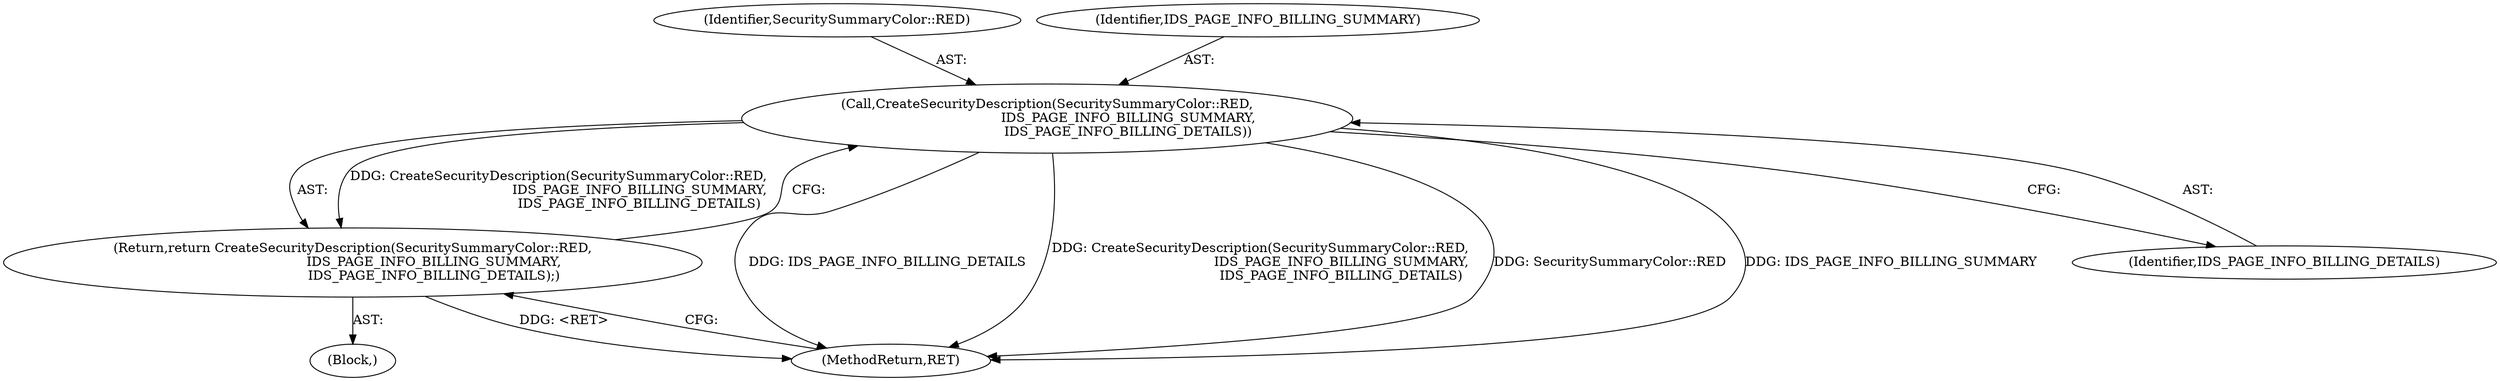 digraph "1_Chrome_7cde8513c12a6e8ec5d1d1eb1cfd078d9adad3ef_5@del" {
"1000151" [label="(Call,CreateSecurityDescription(SecuritySummaryColor::RED,\n                                       IDS_PAGE_INFO_BILLING_SUMMARY,\n                                       IDS_PAGE_INFO_BILLING_DETAILS))"];
"1000150" [label="(Return,return CreateSecurityDescription(SecuritySummaryColor::RED,\n                                       IDS_PAGE_INFO_BILLING_SUMMARY,\n                                       IDS_PAGE_INFO_BILLING_DETAILS);)"];
"1000150" [label="(Return,return CreateSecurityDescription(SecuritySummaryColor::RED,\n                                       IDS_PAGE_INFO_BILLING_SUMMARY,\n                                       IDS_PAGE_INFO_BILLING_DETAILS);)"];
"1000211" [label="(MethodReturn,RET)"];
"1000154" [label="(Identifier,IDS_PAGE_INFO_BILLING_DETAILS)"];
"1000152" [label="(Identifier,SecuritySummaryColor::RED)"];
"1000151" [label="(Call,CreateSecurityDescription(SecuritySummaryColor::RED,\n                                       IDS_PAGE_INFO_BILLING_SUMMARY,\n                                       IDS_PAGE_INFO_BILLING_DETAILS))"];
"1000116" [label="(Block,)"];
"1000153" [label="(Identifier,IDS_PAGE_INFO_BILLING_SUMMARY)"];
"1000151" -> "1000150"  [label="AST: "];
"1000151" -> "1000154"  [label="CFG: "];
"1000152" -> "1000151"  [label="AST: "];
"1000153" -> "1000151"  [label="AST: "];
"1000154" -> "1000151"  [label="AST: "];
"1000150" -> "1000151"  [label="CFG: "];
"1000151" -> "1000211"  [label="DDG: IDS_PAGE_INFO_BILLING_DETAILS"];
"1000151" -> "1000211"  [label="DDG: CreateSecurityDescription(SecuritySummaryColor::RED,\n                                       IDS_PAGE_INFO_BILLING_SUMMARY,\n                                       IDS_PAGE_INFO_BILLING_DETAILS)"];
"1000151" -> "1000211"  [label="DDG: SecuritySummaryColor::RED"];
"1000151" -> "1000211"  [label="DDG: IDS_PAGE_INFO_BILLING_SUMMARY"];
"1000151" -> "1000150"  [label="DDG: CreateSecurityDescription(SecuritySummaryColor::RED,\n                                       IDS_PAGE_INFO_BILLING_SUMMARY,\n                                       IDS_PAGE_INFO_BILLING_DETAILS)"];
"1000150" -> "1000116"  [label="AST: "];
"1000211" -> "1000150"  [label="CFG: "];
"1000150" -> "1000211"  [label="DDG: <RET>"];
}
